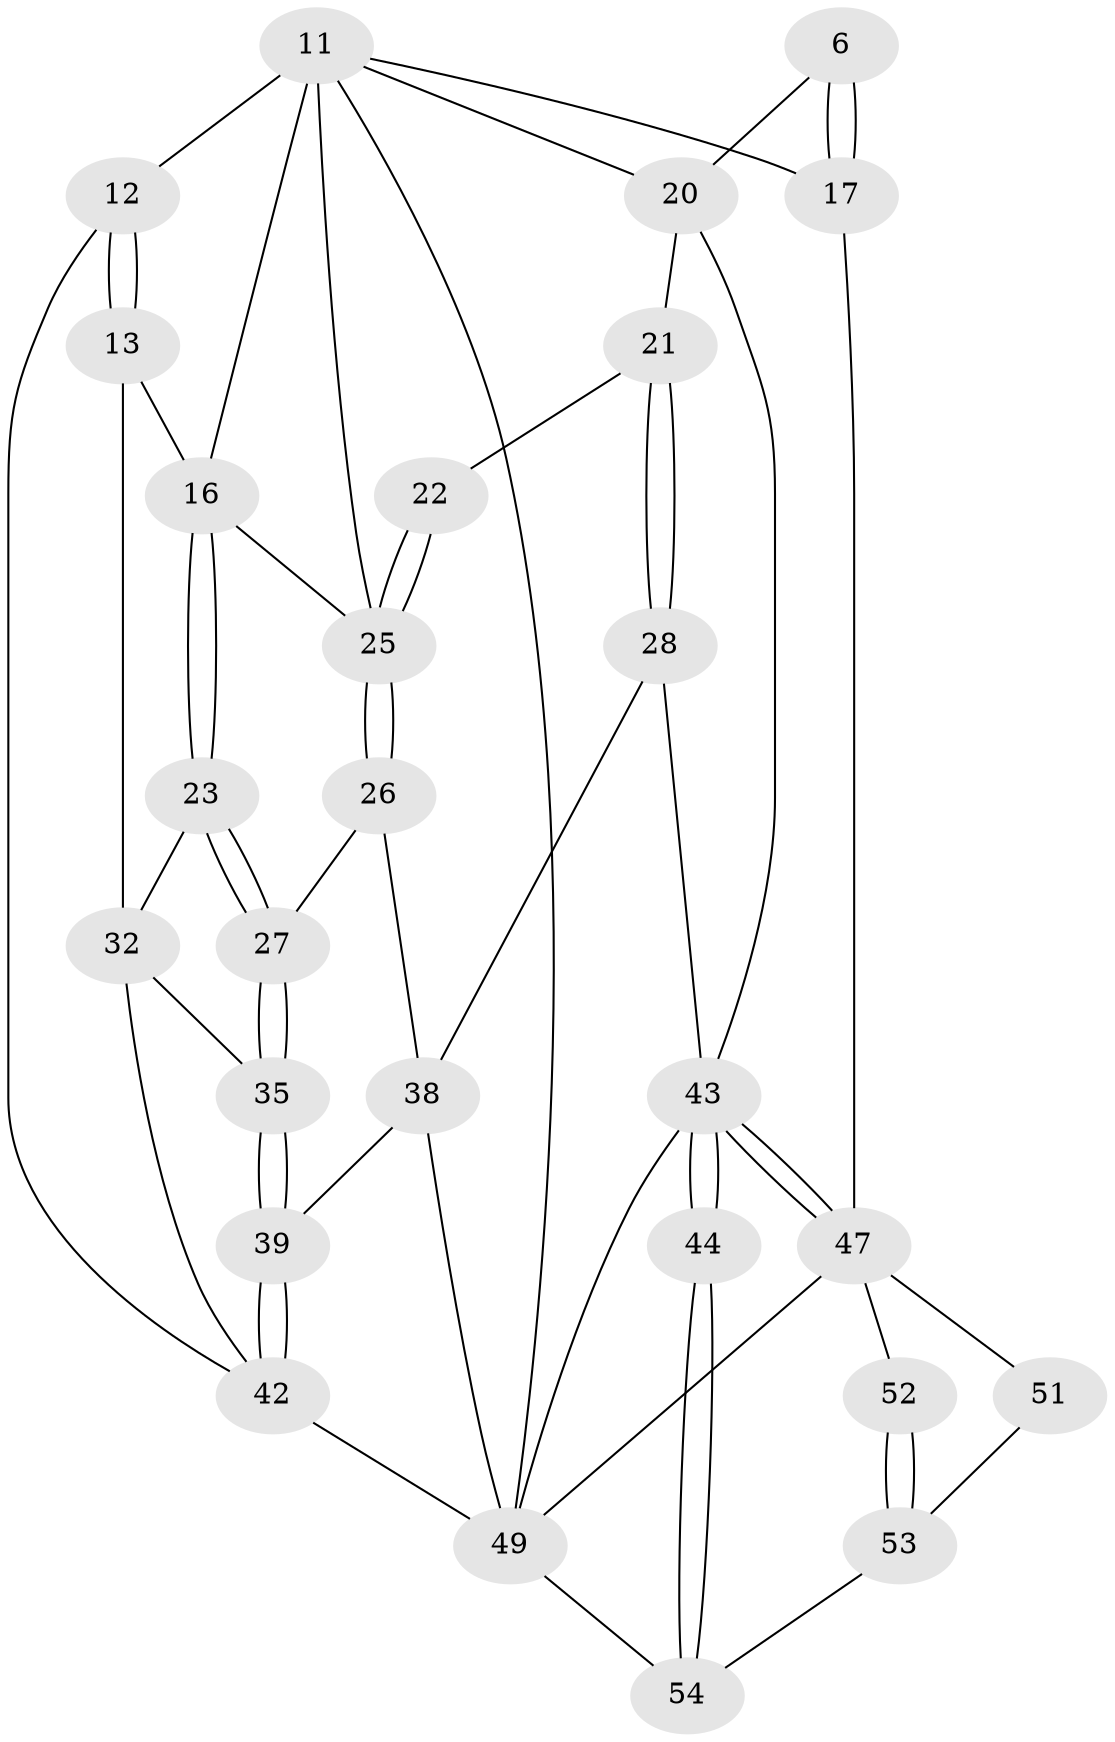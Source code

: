 // original degree distribution, {3: 0.05555555555555555, 5: 0.5, 6: 0.2222222222222222, 4: 0.2222222222222222}
// Generated by graph-tools (version 1.1) at 2025/01/03/09/25 05:01:00]
// undirected, 27 vertices, 60 edges
graph export_dot {
graph [start="1"]
  node [color=gray90,style=filled];
  6 [pos="+0.7329682174485442+0.20411053774719348"];
  11 [pos="+0.30472042267541033+0.07776964464422187",super="+4+8"];
  12 [pos="+0+0.30333356077190393"];
  13 [pos="+0+0.31906579831417026"];
  16 [pos="+0.30132692528366034+0.3256565676367698",super="+14"];
  17 [pos="+1+0.22131002515273238",super="+2"];
  20 [pos="+0.7514813942058539+0.470870785424145",super="+7"];
  21 [pos="+0.6597453256940689+0.47084796993323075"];
  22 [pos="+0.5515837645562375+0.43555358571640074"];
  23 [pos="+0.22472065232020655+0.43882533113875233"];
  25 [pos="+0.4492011676524411+0.4939443945311398",super="+15+10"];
  26 [pos="+0.43684643569609166+0.5119892845185683"];
  27 [pos="+0.39404657317016656+0.5104587525823046"];
  28 [pos="+0.6452628308928541+0.6365514532599881"];
  32 [pos="+0.14707390831741787+0.6125528724451393",super="+24"];
  35 [pos="+0.205916045679469+0.6537932086326161"];
  38 [pos="+0.4424676011666425+0.7123828501042311",super="+29"];
  39 [pos="+0.23688555146209736+0.7411829169380603"];
  42 [pos="+0.21003229975036483+0.7994812846806273",super="+34"];
  43 [pos="+0.6141828298747876+0.9668124950741842",super="+30+19+40"];
  44 [pos="+0.5792046744156945+1"];
  47 [pos="+0.7411760416744274+0.8911428240375723",super="+46+37"];
  49 [pos="+0+1",super="+48+45+41"];
  51 [pos="+0.935334623721838+0.8782013027623626",super="+50"];
  52 [pos="+0.9107944349005401+0.888151038427869"];
  53 [pos="+0.6038464197954222+1"];
  54 [pos="+0.5741295919038586+1"];
  6 -- 17 [weight=2];
  6 -- 17;
  6 -- 20;
  11 -- 25 [weight=2];
  11 -- 49;
  11 -- 17;
  11 -- 12;
  11 -- 20;
  11 -- 16;
  12 -- 13;
  12 -- 13;
  12 -- 42;
  13 -- 32;
  13 -- 16;
  16 -- 23;
  16 -- 23;
  16 -- 25;
  17 -- 47 [weight=2];
  20 -- 21;
  20 -- 43;
  21 -- 22;
  21 -- 28;
  21 -- 28;
  22 -- 25 [weight=2];
  22 -- 25;
  23 -- 27;
  23 -- 27;
  23 -- 32;
  25 -- 26;
  25 -- 26;
  26 -- 27;
  26 -- 38;
  27 -- 35;
  27 -- 35;
  28 -- 43;
  28 -- 38;
  32 -- 35;
  32 -- 42;
  35 -- 39;
  35 -- 39;
  38 -- 39;
  38 -- 49;
  39 -- 42;
  39 -- 42;
  42 -- 49 [weight=2];
  43 -- 44 [weight=2];
  43 -- 44;
  43 -- 47 [weight=2];
  43 -- 47;
  43 -- 49;
  44 -- 54;
  44 -- 54;
  47 -- 52;
  47 -- 51 [weight=2];
  47 -- 49;
  49 -- 54;
  51 -- 53;
  52 -- 53;
  52 -- 53;
  53 -- 54;
}
